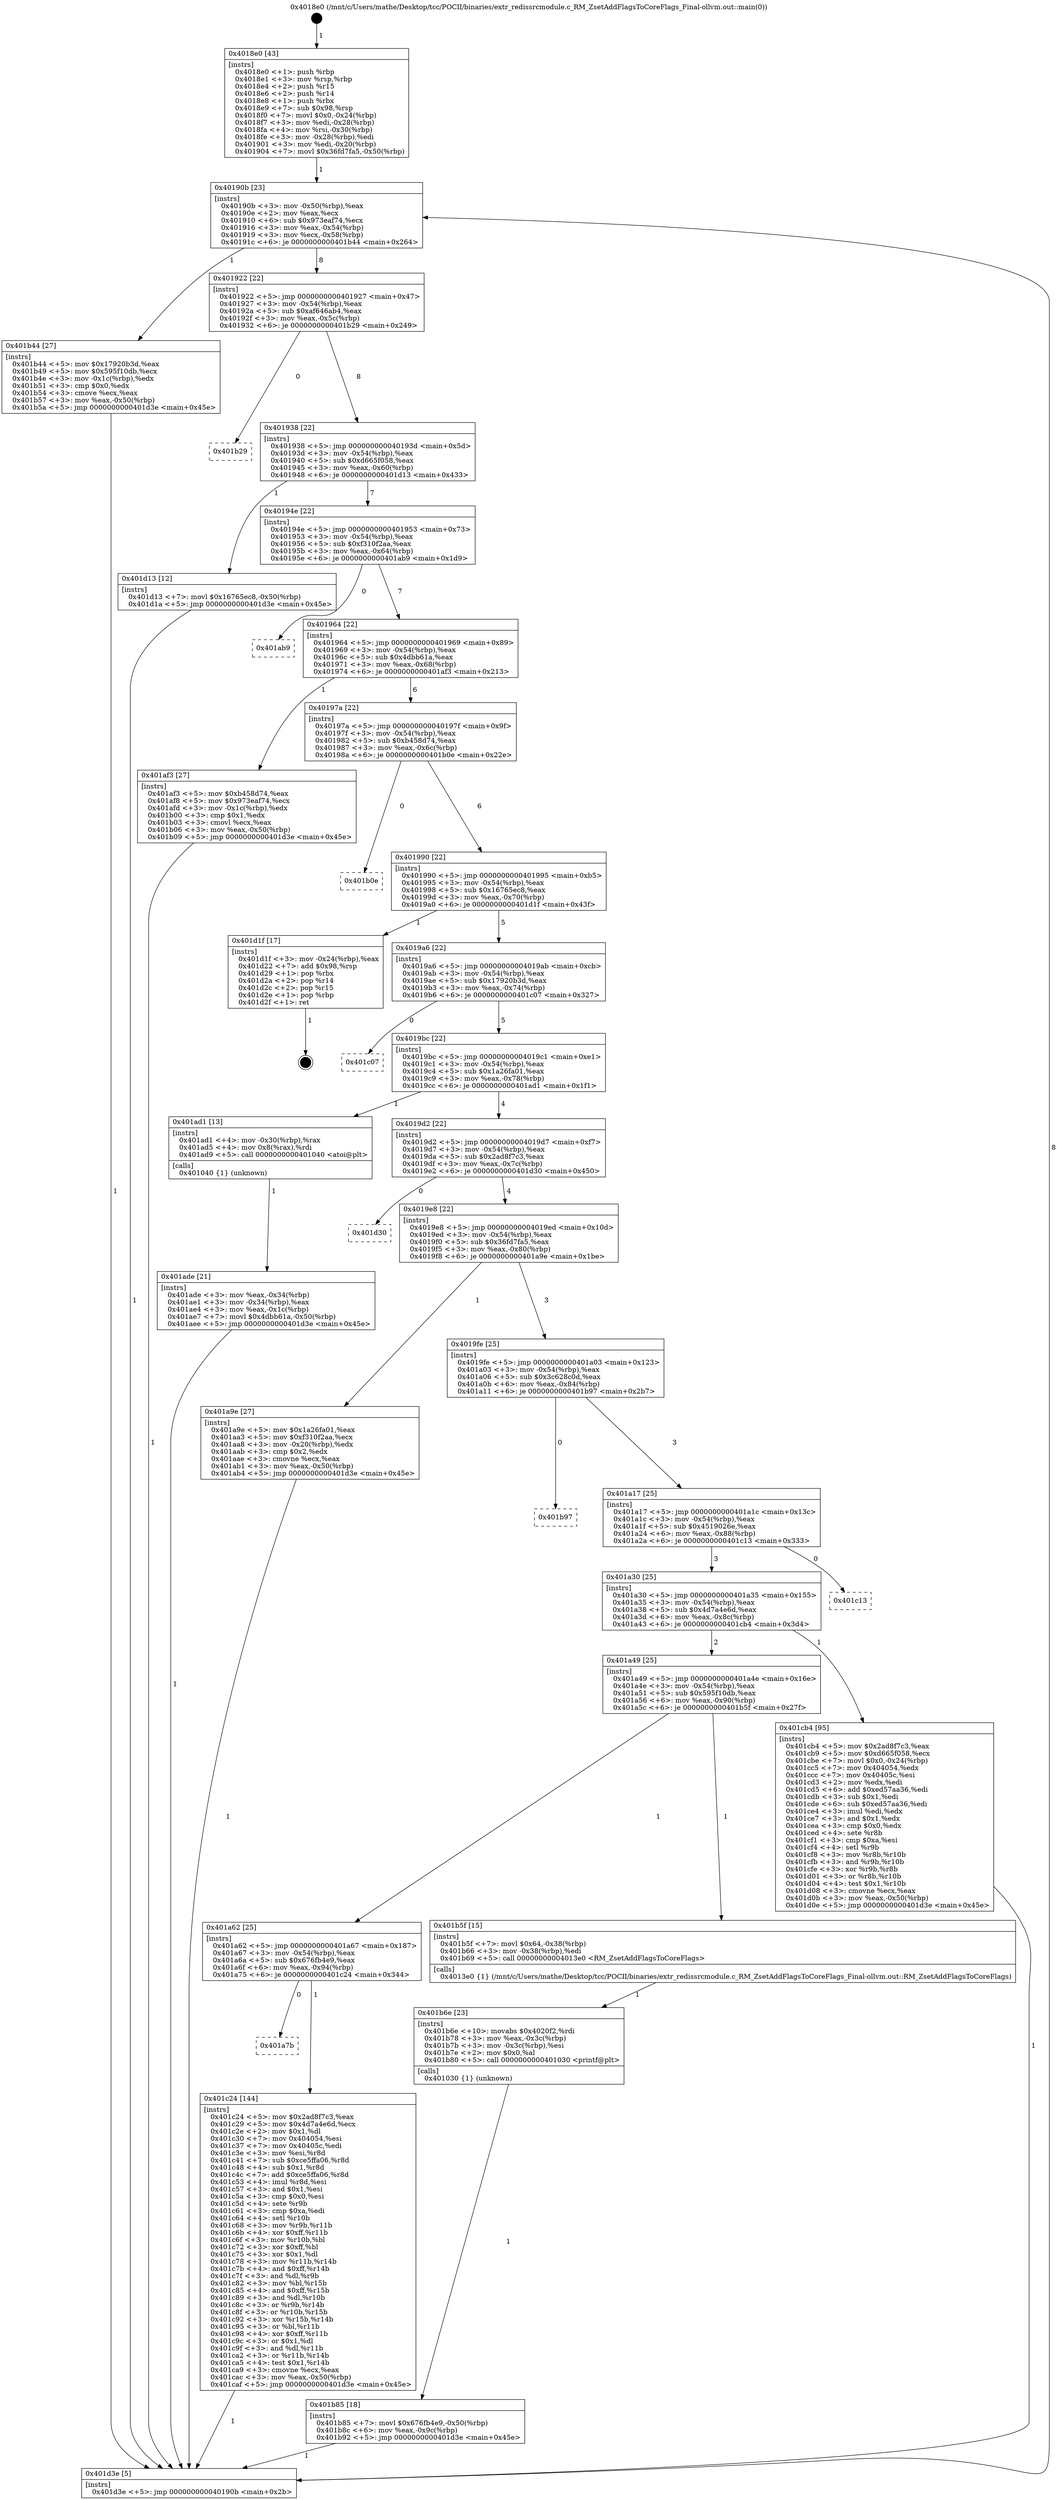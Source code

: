 digraph "0x4018e0" {
  label = "0x4018e0 (/mnt/c/Users/mathe/Desktop/tcc/POCII/binaries/extr_redissrcmodule.c_RM_ZsetAddFlagsToCoreFlags_Final-ollvm.out::main(0))"
  labelloc = "t"
  node[shape=record]

  Entry [label="",width=0.3,height=0.3,shape=circle,fillcolor=black,style=filled]
  "0x40190b" [label="{
     0x40190b [23]\l
     | [instrs]\l
     &nbsp;&nbsp;0x40190b \<+3\>: mov -0x50(%rbp),%eax\l
     &nbsp;&nbsp;0x40190e \<+2\>: mov %eax,%ecx\l
     &nbsp;&nbsp;0x401910 \<+6\>: sub $0x973eaf74,%ecx\l
     &nbsp;&nbsp;0x401916 \<+3\>: mov %eax,-0x54(%rbp)\l
     &nbsp;&nbsp;0x401919 \<+3\>: mov %ecx,-0x58(%rbp)\l
     &nbsp;&nbsp;0x40191c \<+6\>: je 0000000000401b44 \<main+0x264\>\l
  }"]
  "0x401b44" [label="{
     0x401b44 [27]\l
     | [instrs]\l
     &nbsp;&nbsp;0x401b44 \<+5\>: mov $0x17920b3d,%eax\l
     &nbsp;&nbsp;0x401b49 \<+5\>: mov $0x595f10db,%ecx\l
     &nbsp;&nbsp;0x401b4e \<+3\>: mov -0x1c(%rbp),%edx\l
     &nbsp;&nbsp;0x401b51 \<+3\>: cmp $0x0,%edx\l
     &nbsp;&nbsp;0x401b54 \<+3\>: cmove %ecx,%eax\l
     &nbsp;&nbsp;0x401b57 \<+3\>: mov %eax,-0x50(%rbp)\l
     &nbsp;&nbsp;0x401b5a \<+5\>: jmp 0000000000401d3e \<main+0x45e\>\l
  }"]
  "0x401922" [label="{
     0x401922 [22]\l
     | [instrs]\l
     &nbsp;&nbsp;0x401922 \<+5\>: jmp 0000000000401927 \<main+0x47\>\l
     &nbsp;&nbsp;0x401927 \<+3\>: mov -0x54(%rbp),%eax\l
     &nbsp;&nbsp;0x40192a \<+5\>: sub $0xaf646ab4,%eax\l
     &nbsp;&nbsp;0x40192f \<+3\>: mov %eax,-0x5c(%rbp)\l
     &nbsp;&nbsp;0x401932 \<+6\>: je 0000000000401b29 \<main+0x249\>\l
  }"]
  Exit [label="",width=0.3,height=0.3,shape=circle,fillcolor=black,style=filled,peripheries=2]
  "0x401b29" [label="{
     0x401b29\l
  }", style=dashed]
  "0x401938" [label="{
     0x401938 [22]\l
     | [instrs]\l
     &nbsp;&nbsp;0x401938 \<+5\>: jmp 000000000040193d \<main+0x5d\>\l
     &nbsp;&nbsp;0x40193d \<+3\>: mov -0x54(%rbp),%eax\l
     &nbsp;&nbsp;0x401940 \<+5\>: sub $0xd665f058,%eax\l
     &nbsp;&nbsp;0x401945 \<+3\>: mov %eax,-0x60(%rbp)\l
     &nbsp;&nbsp;0x401948 \<+6\>: je 0000000000401d13 \<main+0x433\>\l
  }"]
  "0x401a7b" [label="{
     0x401a7b\l
  }", style=dashed]
  "0x401d13" [label="{
     0x401d13 [12]\l
     | [instrs]\l
     &nbsp;&nbsp;0x401d13 \<+7\>: movl $0x16765ec8,-0x50(%rbp)\l
     &nbsp;&nbsp;0x401d1a \<+5\>: jmp 0000000000401d3e \<main+0x45e\>\l
  }"]
  "0x40194e" [label="{
     0x40194e [22]\l
     | [instrs]\l
     &nbsp;&nbsp;0x40194e \<+5\>: jmp 0000000000401953 \<main+0x73\>\l
     &nbsp;&nbsp;0x401953 \<+3\>: mov -0x54(%rbp),%eax\l
     &nbsp;&nbsp;0x401956 \<+5\>: sub $0xf310f2aa,%eax\l
     &nbsp;&nbsp;0x40195b \<+3\>: mov %eax,-0x64(%rbp)\l
     &nbsp;&nbsp;0x40195e \<+6\>: je 0000000000401ab9 \<main+0x1d9\>\l
  }"]
  "0x401c24" [label="{
     0x401c24 [144]\l
     | [instrs]\l
     &nbsp;&nbsp;0x401c24 \<+5\>: mov $0x2ad8f7c3,%eax\l
     &nbsp;&nbsp;0x401c29 \<+5\>: mov $0x4d7a4e6d,%ecx\l
     &nbsp;&nbsp;0x401c2e \<+2\>: mov $0x1,%dl\l
     &nbsp;&nbsp;0x401c30 \<+7\>: mov 0x404054,%esi\l
     &nbsp;&nbsp;0x401c37 \<+7\>: mov 0x40405c,%edi\l
     &nbsp;&nbsp;0x401c3e \<+3\>: mov %esi,%r8d\l
     &nbsp;&nbsp;0x401c41 \<+7\>: sub $0xce5ffa06,%r8d\l
     &nbsp;&nbsp;0x401c48 \<+4\>: sub $0x1,%r8d\l
     &nbsp;&nbsp;0x401c4c \<+7\>: add $0xce5ffa06,%r8d\l
     &nbsp;&nbsp;0x401c53 \<+4\>: imul %r8d,%esi\l
     &nbsp;&nbsp;0x401c57 \<+3\>: and $0x1,%esi\l
     &nbsp;&nbsp;0x401c5a \<+3\>: cmp $0x0,%esi\l
     &nbsp;&nbsp;0x401c5d \<+4\>: sete %r9b\l
     &nbsp;&nbsp;0x401c61 \<+3\>: cmp $0xa,%edi\l
     &nbsp;&nbsp;0x401c64 \<+4\>: setl %r10b\l
     &nbsp;&nbsp;0x401c68 \<+3\>: mov %r9b,%r11b\l
     &nbsp;&nbsp;0x401c6b \<+4\>: xor $0xff,%r11b\l
     &nbsp;&nbsp;0x401c6f \<+3\>: mov %r10b,%bl\l
     &nbsp;&nbsp;0x401c72 \<+3\>: xor $0xff,%bl\l
     &nbsp;&nbsp;0x401c75 \<+3\>: xor $0x1,%dl\l
     &nbsp;&nbsp;0x401c78 \<+3\>: mov %r11b,%r14b\l
     &nbsp;&nbsp;0x401c7b \<+4\>: and $0xff,%r14b\l
     &nbsp;&nbsp;0x401c7f \<+3\>: and %dl,%r9b\l
     &nbsp;&nbsp;0x401c82 \<+3\>: mov %bl,%r15b\l
     &nbsp;&nbsp;0x401c85 \<+4\>: and $0xff,%r15b\l
     &nbsp;&nbsp;0x401c89 \<+3\>: and %dl,%r10b\l
     &nbsp;&nbsp;0x401c8c \<+3\>: or %r9b,%r14b\l
     &nbsp;&nbsp;0x401c8f \<+3\>: or %r10b,%r15b\l
     &nbsp;&nbsp;0x401c92 \<+3\>: xor %r15b,%r14b\l
     &nbsp;&nbsp;0x401c95 \<+3\>: or %bl,%r11b\l
     &nbsp;&nbsp;0x401c98 \<+4\>: xor $0xff,%r11b\l
     &nbsp;&nbsp;0x401c9c \<+3\>: or $0x1,%dl\l
     &nbsp;&nbsp;0x401c9f \<+3\>: and %dl,%r11b\l
     &nbsp;&nbsp;0x401ca2 \<+3\>: or %r11b,%r14b\l
     &nbsp;&nbsp;0x401ca5 \<+4\>: test $0x1,%r14b\l
     &nbsp;&nbsp;0x401ca9 \<+3\>: cmovne %ecx,%eax\l
     &nbsp;&nbsp;0x401cac \<+3\>: mov %eax,-0x50(%rbp)\l
     &nbsp;&nbsp;0x401caf \<+5\>: jmp 0000000000401d3e \<main+0x45e\>\l
  }"]
  "0x401ab9" [label="{
     0x401ab9\l
  }", style=dashed]
  "0x401964" [label="{
     0x401964 [22]\l
     | [instrs]\l
     &nbsp;&nbsp;0x401964 \<+5\>: jmp 0000000000401969 \<main+0x89\>\l
     &nbsp;&nbsp;0x401969 \<+3\>: mov -0x54(%rbp),%eax\l
     &nbsp;&nbsp;0x40196c \<+5\>: sub $0x4dbb61a,%eax\l
     &nbsp;&nbsp;0x401971 \<+3\>: mov %eax,-0x68(%rbp)\l
     &nbsp;&nbsp;0x401974 \<+6\>: je 0000000000401af3 \<main+0x213\>\l
  }"]
  "0x401b85" [label="{
     0x401b85 [18]\l
     | [instrs]\l
     &nbsp;&nbsp;0x401b85 \<+7\>: movl $0x676fb4e9,-0x50(%rbp)\l
     &nbsp;&nbsp;0x401b8c \<+6\>: mov %eax,-0x9c(%rbp)\l
     &nbsp;&nbsp;0x401b92 \<+5\>: jmp 0000000000401d3e \<main+0x45e\>\l
  }"]
  "0x401af3" [label="{
     0x401af3 [27]\l
     | [instrs]\l
     &nbsp;&nbsp;0x401af3 \<+5\>: mov $0xb458d74,%eax\l
     &nbsp;&nbsp;0x401af8 \<+5\>: mov $0x973eaf74,%ecx\l
     &nbsp;&nbsp;0x401afd \<+3\>: mov -0x1c(%rbp),%edx\l
     &nbsp;&nbsp;0x401b00 \<+3\>: cmp $0x1,%edx\l
     &nbsp;&nbsp;0x401b03 \<+3\>: cmovl %ecx,%eax\l
     &nbsp;&nbsp;0x401b06 \<+3\>: mov %eax,-0x50(%rbp)\l
     &nbsp;&nbsp;0x401b09 \<+5\>: jmp 0000000000401d3e \<main+0x45e\>\l
  }"]
  "0x40197a" [label="{
     0x40197a [22]\l
     | [instrs]\l
     &nbsp;&nbsp;0x40197a \<+5\>: jmp 000000000040197f \<main+0x9f\>\l
     &nbsp;&nbsp;0x40197f \<+3\>: mov -0x54(%rbp),%eax\l
     &nbsp;&nbsp;0x401982 \<+5\>: sub $0xb458d74,%eax\l
     &nbsp;&nbsp;0x401987 \<+3\>: mov %eax,-0x6c(%rbp)\l
     &nbsp;&nbsp;0x40198a \<+6\>: je 0000000000401b0e \<main+0x22e\>\l
  }"]
  "0x401b6e" [label="{
     0x401b6e [23]\l
     | [instrs]\l
     &nbsp;&nbsp;0x401b6e \<+10\>: movabs $0x4020f2,%rdi\l
     &nbsp;&nbsp;0x401b78 \<+3\>: mov %eax,-0x3c(%rbp)\l
     &nbsp;&nbsp;0x401b7b \<+3\>: mov -0x3c(%rbp),%esi\l
     &nbsp;&nbsp;0x401b7e \<+2\>: mov $0x0,%al\l
     &nbsp;&nbsp;0x401b80 \<+5\>: call 0000000000401030 \<printf@plt\>\l
     | [calls]\l
     &nbsp;&nbsp;0x401030 \{1\} (unknown)\l
  }"]
  "0x401b0e" [label="{
     0x401b0e\l
  }", style=dashed]
  "0x401990" [label="{
     0x401990 [22]\l
     | [instrs]\l
     &nbsp;&nbsp;0x401990 \<+5\>: jmp 0000000000401995 \<main+0xb5\>\l
     &nbsp;&nbsp;0x401995 \<+3\>: mov -0x54(%rbp),%eax\l
     &nbsp;&nbsp;0x401998 \<+5\>: sub $0x16765ec8,%eax\l
     &nbsp;&nbsp;0x40199d \<+3\>: mov %eax,-0x70(%rbp)\l
     &nbsp;&nbsp;0x4019a0 \<+6\>: je 0000000000401d1f \<main+0x43f\>\l
  }"]
  "0x401a62" [label="{
     0x401a62 [25]\l
     | [instrs]\l
     &nbsp;&nbsp;0x401a62 \<+5\>: jmp 0000000000401a67 \<main+0x187\>\l
     &nbsp;&nbsp;0x401a67 \<+3\>: mov -0x54(%rbp),%eax\l
     &nbsp;&nbsp;0x401a6a \<+5\>: sub $0x676fb4e9,%eax\l
     &nbsp;&nbsp;0x401a6f \<+6\>: mov %eax,-0x94(%rbp)\l
     &nbsp;&nbsp;0x401a75 \<+6\>: je 0000000000401c24 \<main+0x344\>\l
  }"]
  "0x401d1f" [label="{
     0x401d1f [17]\l
     | [instrs]\l
     &nbsp;&nbsp;0x401d1f \<+3\>: mov -0x24(%rbp),%eax\l
     &nbsp;&nbsp;0x401d22 \<+7\>: add $0x98,%rsp\l
     &nbsp;&nbsp;0x401d29 \<+1\>: pop %rbx\l
     &nbsp;&nbsp;0x401d2a \<+2\>: pop %r14\l
     &nbsp;&nbsp;0x401d2c \<+2\>: pop %r15\l
     &nbsp;&nbsp;0x401d2e \<+1\>: pop %rbp\l
     &nbsp;&nbsp;0x401d2f \<+1\>: ret\l
  }"]
  "0x4019a6" [label="{
     0x4019a6 [22]\l
     | [instrs]\l
     &nbsp;&nbsp;0x4019a6 \<+5\>: jmp 00000000004019ab \<main+0xcb\>\l
     &nbsp;&nbsp;0x4019ab \<+3\>: mov -0x54(%rbp),%eax\l
     &nbsp;&nbsp;0x4019ae \<+5\>: sub $0x17920b3d,%eax\l
     &nbsp;&nbsp;0x4019b3 \<+3\>: mov %eax,-0x74(%rbp)\l
     &nbsp;&nbsp;0x4019b6 \<+6\>: je 0000000000401c07 \<main+0x327\>\l
  }"]
  "0x401b5f" [label="{
     0x401b5f [15]\l
     | [instrs]\l
     &nbsp;&nbsp;0x401b5f \<+7\>: movl $0x64,-0x38(%rbp)\l
     &nbsp;&nbsp;0x401b66 \<+3\>: mov -0x38(%rbp),%edi\l
     &nbsp;&nbsp;0x401b69 \<+5\>: call 00000000004013e0 \<RM_ZsetAddFlagsToCoreFlags\>\l
     | [calls]\l
     &nbsp;&nbsp;0x4013e0 \{1\} (/mnt/c/Users/mathe/Desktop/tcc/POCII/binaries/extr_redissrcmodule.c_RM_ZsetAddFlagsToCoreFlags_Final-ollvm.out::RM_ZsetAddFlagsToCoreFlags)\l
  }"]
  "0x401c07" [label="{
     0x401c07\l
  }", style=dashed]
  "0x4019bc" [label="{
     0x4019bc [22]\l
     | [instrs]\l
     &nbsp;&nbsp;0x4019bc \<+5\>: jmp 00000000004019c1 \<main+0xe1\>\l
     &nbsp;&nbsp;0x4019c1 \<+3\>: mov -0x54(%rbp),%eax\l
     &nbsp;&nbsp;0x4019c4 \<+5\>: sub $0x1a26fa01,%eax\l
     &nbsp;&nbsp;0x4019c9 \<+3\>: mov %eax,-0x78(%rbp)\l
     &nbsp;&nbsp;0x4019cc \<+6\>: je 0000000000401ad1 \<main+0x1f1\>\l
  }"]
  "0x401a49" [label="{
     0x401a49 [25]\l
     | [instrs]\l
     &nbsp;&nbsp;0x401a49 \<+5\>: jmp 0000000000401a4e \<main+0x16e\>\l
     &nbsp;&nbsp;0x401a4e \<+3\>: mov -0x54(%rbp),%eax\l
     &nbsp;&nbsp;0x401a51 \<+5\>: sub $0x595f10db,%eax\l
     &nbsp;&nbsp;0x401a56 \<+6\>: mov %eax,-0x90(%rbp)\l
     &nbsp;&nbsp;0x401a5c \<+6\>: je 0000000000401b5f \<main+0x27f\>\l
  }"]
  "0x401ad1" [label="{
     0x401ad1 [13]\l
     | [instrs]\l
     &nbsp;&nbsp;0x401ad1 \<+4\>: mov -0x30(%rbp),%rax\l
     &nbsp;&nbsp;0x401ad5 \<+4\>: mov 0x8(%rax),%rdi\l
     &nbsp;&nbsp;0x401ad9 \<+5\>: call 0000000000401040 \<atoi@plt\>\l
     | [calls]\l
     &nbsp;&nbsp;0x401040 \{1\} (unknown)\l
  }"]
  "0x4019d2" [label="{
     0x4019d2 [22]\l
     | [instrs]\l
     &nbsp;&nbsp;0x4019d2 \<+5\>: jmp 00000000004019d7 \<main+0xf7\>\l
     &nbsp;&nbsp;0x4019d7 \<+3\>: mov -0x54(%rbp),%eax\l
     &nbsp;&nbsp;0x4019da \<+5\>: sub $0x2ad8f7c3,%eax\l
     &nbsp;&nbsp;0x4019df \<+3\>: mov %eax,-0x7c(%rbp)\l
     &nbsp;&nbsp;0x4019e2 \<+6\>: je 0000000000401d30 \<main+0x450\>\l
  }"]
  "0x401cb4" [label="{
     0x401cb4 [95]\l
     | [instrs]\l
     &nbsp;&nbsp;0x401cb4 \<+5\>: mov $0x2ad8f7c3,%eax\l
     &nbsp;&nbsp;0x401cb9 \<+5\>: mov $0xd665f058,%ecx\l
     &nbsp;&nbsp;0x401cbe \<+7\>: movl $0x0,-0x24(%rbp)\l
     &nbsp;&nbsp;0x401cc5 \<+7\>: mov 0x404054,%edx\l
     &nbsp;&nbsp;0x401ccc \<+7\>: mov 0x40405c,%esi\l
     &nbsp;&nbsp;0x401cd3 \<+2\>: mov %edx,%edi\l
     &nbsp;&nbsp;0x401cd5 \<+6\>: add $0xed57aa36,%edi\l
     &nbsp;&nbsp;0x401cdb \<+3\>: sub $0x1,%edi\l
     &nbsp;&nbsp;0x401cde \<+6\>: sub $0xed57aa36,%edi\l
     &nbsp;&nbsp;0x401ce4 \<+3\>: imul %edi,%edx\l
     &nbsp;&nbsp;0x401ce7 \<+3\>: and $0x1,%edx\l
     &nbsp;&nbsp;0x401cea \<+3\>: cmp $0x0,%edx\l
     &nbsp;&nbsp;0x401ced \<+4\>: sete %r8b\l
     &nbsp;&nbsp;0x401cf1 \<+3\>: cmp $0xa,%esi\l
     &nbsp;&nbsp;0x401cf4 \<+4\>: setl %r9b\l
     &nbsp;&nbsp;0x401cf8 \<+3\>: mov %r8b,%r10b\l
     &nbsp;&nbsp;0x401cfb \<+3\>: and %r9b,%r10b\l
     &nbsp;&nbsp;0x401cfe \<+3\>: xor %r9b,%r8b\l
     &nbsp;&nbsp;0x401d01 \<+3\>: or %r8b,%r10b\l
     &nbsp;&nbsp;0x401d04 \<+4\>: test $0x1,%r10b\l
     &nbsp;&nbsp;0x401d08 \<+3\>: cmovne %ecx,%eax\l
     &nbsp;&nbsp;0x401d0b \<+3\>: mov %eax,-0x50(%rbp)\l
     &nbsp;&nbsp;0x401d0e \<+5\>: jmp 0000000000401d3e \<main+0x45e\>\l
  }"]
  "0x401d30" [label="{
     0x401d30\l
  }", style=dashed]
  "0x4019e8" [label="{
     0x4019e8 [22]\l
     | [instrs]\l
     &nbsp;&nbsp;0x4019e8 \<+5\>: jmp 00000000004019ed \<main+0x10d\>\l
     &nbsp;&nbsp;0x4019ed \<+3\>: mov -0x54(%rbp),%eax\l
     &nbsp;&nbsp;0x4019f0 \<+5\>: sub $0x36fd7fa5,%eax\l
     &nbsp;&nbsp;0x4019f5 \<+3\>: mov %eax,-0x80(%rbp)\l
     &nbsp;&nbsp;0x4019f8 \<+6\>: je 0000000000401a9e \<main+0x1be\>\l
  }"]
  "0x401a30" [label="{
     0x401a30 [25]\l
     | [instrs]\l
     &nbsp;&nbsp;0x401a30 \<+5\>: jmp 0000000000401a35 \<main+0x155\>\l
     &nbsp;&nbsp;0x401a35 \<+3\>: mov -0x54(%rbp),%eax\l
     &nbsp;&nbsp;0x401a38 \<+5\>: sub $0x4d7a4e6d,%eax\l
     &nbsp;&nbsp;0x401a3d \<+6\>: mov %eax,-0x8c(%rbp)\l
     &nbsp;&nbsp;0x401a43 \<+6\>: je 0000000000401cb4 \<main+0x3d4\>\l
  }"]
  "0x401a9e" [label="{
     0x401a9e [27]\l
     | [instrs]\l
     &nbsp;&nbsp;0x401a9e \<+5\>: mov $0x1a26fa01,%eax\l
     &nbsp;&nbsp;0x401aa3 \<+5\>: mov $0xf310f2aa,%ecx\l
     &nbsp;&nbsp;0x401aa8 \<+3\>: mov -0x20(%rbp),%edx\l
     &nbsp;&nbsp;0x401aab \<+3\>: cmp $0x2,%edx\l
     &nbsp;&nbsp;0x401aae \<+3\>: cmovne %ecx,%eax\l
     &nbsp;&nbsp;0x401ab1 \<+3\>: mov %eax,-0x50(%rbp)\l
     &nbsp;&nbsp;0x401ab4 \<+5\>: jmp 0000000000401d3e \<main+0x45e\>\l
  }"]
  "0x4019fe" [label="{
     0x4019fe [25]\l
     | [instrs]\l
     &nbsp;&nbsp;0x4019fe \<+5\>: jmp 0000000000401a03 \<main+0x123\>\l
     &nbsp;&nbsp;0x401a03 \<+3\>: mov -0x54(%rbp),%eax\l
     &nbsp;&nbsp;0x401a06 \<+5\>: sub $0x3c628c0d,%eax\l
     &nbsp;&nbsp;0x401a0b \<+6\>: mov %eax,-0x84(%rbp)\l
     &nbsp;&nbsp;0x401a11 \<+6\>: je 0000000000401b97 \<main+0x2b7\>\l
  }"]
  "0x401d3e" [label="{
     0x401d3e [5]\l
     | [instrs]\l
     &nbsp;&nbsp;0x401d3e \<+5\>: jmp 000000000040190b \<main+0x2b\>\l
  }"]
  "0x4018e0" [label="{
     0x4018e0 [43]\l
     | [instrs]\l
     &nbsp;&nbsp;0x4018e0 \<+1\>: push %rbp\l
     &nbsp;&nbsp;0x4018e1 \<+3\>: mov %rsp,%rbp\l
     &nbsp;&nbsp;0x4018e4 \<+2\>: push %r15\l
     &nbsp;&nbsp;0x4018e6 \<+2\>: push %r14\l
     &nbsp;&nbsp;0x4018e8 \<+1\>: push %rbx\l
     &nbsp;&nbsp;0x4018e9 \<+7\>: sub $0x98,%rsp\l
     &nbsp;&nbsp;0x4018f0 \<+7\>: movl $0x0,-0x24(%rbp)\l
     &nbsp;&nbsp;0x4018f7 \<+3\>: mov %edi,-0x28(%rbp)\l
     &nbsp;&nbsp;0x4018fa \<+4\>: mov %rsi,-0x30(%rbp)\l
     &nbsp;&nbsp;0x4018fe \<+3\>: mov -0x28(%rbp),%edi\l
     &nbsp;&nbsp;0x401901 \<+3\>: mov %edi,-0x20(%rbp)\l
     &nbsp;&nbsp;0x401904 \<+7\>: movl $0x36fd7fa5,-0x50(%rbp)\l
  }"]
  "0x401ade" [label="{
     0x401ade [21]\l
     | [instrs]\l
     &nbsp;&nbsp;0x401ade \<+3\>: mov %eax,-0x34(%rbp)\l
     &nbsp;&nbsp;0x401ae1 \<+3\>: mov -0x34(%rbp),%eax\l
     &nbsp;&nbsp;0x401ae4 \<+3\>: mov %eax,-0x1c(%rbp)\l
     &nbsp;&nbsp;0x401ae7 \<+7\>: movl $0x4dbb61a,-0x50(%rbp)\l
     &nbsp;&nbsp;0x401aee \<+5\>: jmp 0000000000401d3e \<main+0x45e\>\l
  }"]
  "0x401c13" [label="{
     0x401c13\l
  }", style=dashed]
  "0x401b97" [label="{
     0x401b97\l
  }", style=dashed]
  "0x401a17" [label="{
     0x401a17 [25]\l
     | [instrs]\l
     &nbsp;&nbsp;0x401a17 \<+5\>: jmp 0000000000401a1c \<main+0x13c\>\l
     &nbsp;&nbsp;0x401a1c \<+3\>: mov -0x54(%rbp),%eax\l
     &nbsp;&nbsp;0x401a1f \<+5\>: sub $0x4519026e,%eax\l
     &nbsp;&nbsp;0x401a24 \<+6\>: mov %eax,-0x88(%rbp)\l
     &nbsp;&nbsp;0x401a2a \<+6\>: je 0000000000401c13 \<main+0x333\>\l
  }"]
  Entry -> "0x4018e0" [label=" 1"]
  "0x40190b" -> "0x401b44" [label=" 1"]
  "0x40190b" -> "0x401922" [label=" 8"]
  "0x401d1f" -> Exit [label=" 1"]
  "0x401922" -> "0x401b29" [label=" 0"]
  "0x401922" -> "0x401938" [label=" 8"]
  "0x401d13" -> "0x401d3e" [label=" 1"]
  "0x401938" -> "0x401d13" [label=" 1"]
  "0x401938" -> "0x40194e" [label=" 7"]
  "0x401cb4" -> "0x401d3e" [label=" 1"]
  "0x40194e" -> "0x401ab9" [label=" 0"]
  "0x40194e" -> "0x401964" [label=" 7"]
  "0x401c24" -> "0x401d3e" [label=" 1"]
  "0x401964" -> "0x401af3" [label=" 1"]
  "0x401964" -> "0x40197a" [label=" 6"]
  "0x401a62" -> "0x401c24" [label=" 1"]
  "0x40197a" -> "0x401b0e" [label=" 0"]
  "0x40197a" -> "0x401990" [label=" 6"]
  "0x401a62" -> "0x401a7b" [label=" 0"]
  "0x401990" -> "0x401d1f" [label=" 1"]
  "0x401990" -> "0x4019a6" [label=" 5"]
  "0x401b85" -> "0x401d3e" [label=" 1"]
  "0x4019a6" -> "0x401c07" [label=" 0"]
  "0x4019a6" -> "0x4019bc" [label=" 5"]
  "0x401b6e" -> "0x401b85" [label=" 1"]
  "0x4019bc" -> "0x401ad1" [label=" 1"]
  "0x4019bc" -> "0x4019d2" [label=" 4"]
  "0x401a49" -> "0x401a62" [label=" 1"]
  "0x4019d2" -> "0x401d30" [label=" 0"]
  "0x4019d2" -> "0x4019e8" [label=" 4"]
  "0x401a49" -> "0x401b5f" [label=" 1"]
  "0x4019e8" -> "0x401a9e" [label=" 1"]
  "0x4019e8" -> "0x4019fe" [label=" 3"]
  "0x401a9e" -> "0x401d3e" [label=" 1"]
  "0x4018e0" -> "0x40190b" [label=" 1"]
  "0x401d3e" -> "0x40190b" [label=" 8"]
  "0x401ad1" -> "0x401ade" [label=" 1"]
  "0x401ade" -> "0x401d3e" [label=" 1"]
  "0x401af3" -> "0x401d3e" [label=" 1"]
  "0x401b44" -> "0x401d3e" [label=" 1"]
  "0x401a30" -> "0x401a49" [label=" 2"]
  "0x4019fe" -> "0x401b97" [label=" 0"]
  "0x4019fe" -> "0x401a17" [label=" 3"]
  "0x401a30" -> "0x401cb4" [label=" 1"]
  "0x401a17" -> "0x401c13" [label=" 0"]
  "0x401a17" -> "0x401a30" [label=" 3"]
  "0x401b5f" -> "0x401b6e" [label=" 1"]
}
